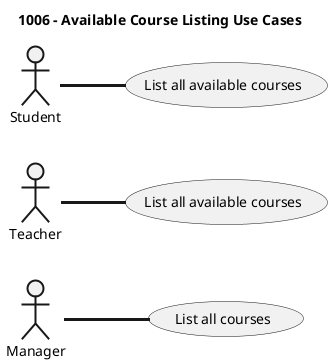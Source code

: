 @startuml

left to right direction
title 1006 - Available Course Listing Use Cases
skinparam titleBorderRoundCorner 20
skinparam titleBorderThickness 2
skinparam arrowThickness 3

'**********Manager Use Case*************
:Manager: as M

Usecase MU01 as "List all courses"

'**********Teacher Use Case*************

:Teacher: as T

Usecase TU01 as "List all available courses"

'**********Student Use Case*************

:Student: as S

Usecase SU01 as "List all available courses"


M -d- MU01
T -d- TU01
S -d- SU01

@enduml